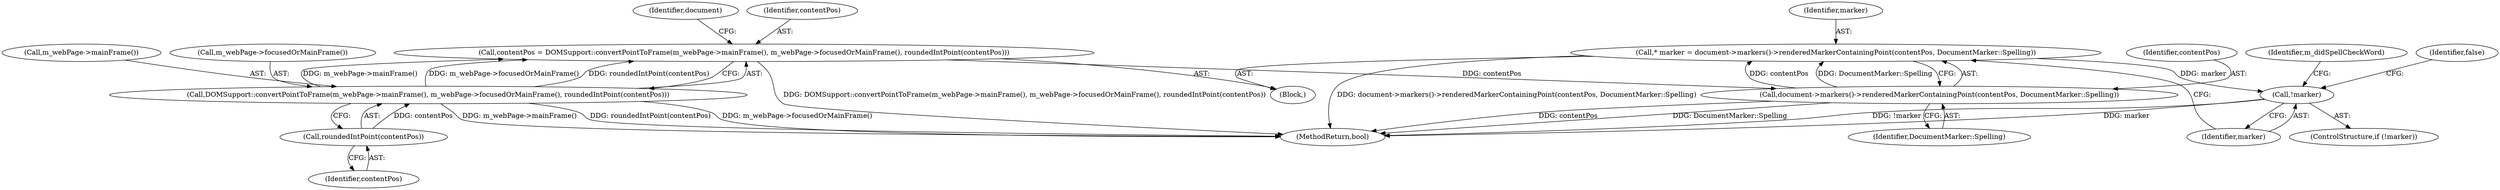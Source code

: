 digraph "0_Chrome_d345af9ed62ee5f431be327967f41c3cc3fe936a_4@pointer" {
"1000158" [label="(Call,* marker = document->markers()->renderedMarkerContainingPoint(contentPos, DocumentMarker::Spelling))"];
"1000160" [label="(Call,document->markers()->renderedMarkerContainingPoint(contentPos, DocumentMarker::Spelling))"];
"1000144" [label="(Call,contentPos = DOMSupport::convertPointToFrame(m_webPage->mainFrame(), m_webPage->focusedOrMainFrame(), roundedIntPoint(contentPos)))"];
"1000146" [label="(Call,DOMSupport::convertPointToFrame(m_webPage->mainFrame(), m_webPage->focusedOrMainFrame(), roundedIntPoint(contentPos)))"];
"1000149" [label="(Call,roundedIntPoint(contentPos))"];
"1000164" [label="(Call,!marker)"];
"1000104" [label="(Block,)"];
"1000204" [label="(MethodReturn,bool)"];
"1000145" [label="(Identifier,contentPos)"];
"1000149" [label="(Call,roundedIntPoint(contentPos))"];
"1000148" [label="(Call,m_webPage->focusedOrMainFrame())"];
"1000150" [label="(Identifier,contentPos)"];
"1000169" [label="(Identifier,m_didSpellCheckWord)"];
"1000164" [label="(Call,!marker)"];
"1000163" [label="(ControlStructure,if (!marker))"];
"1000159" [label="(Identifier,marker)"];
"1000153" [label="(Identifier,document)"];
"1000167" [label="(Identifier,false)"];
"1000160" [label="(Call,document->markers()->renderedMarkerContainingPoint(contentPos, DocumentMarker::Spelling))"];
"1000144" [label="(Call,contentPos = DOMSupport::convertPointToFrame(m_webPage->mainFrame(), m_webPage->focusedOrMainFrame(), roundedIntPoint(contentPos)))"];
"1000161" [label="(Identifier,contentPos)"];
"1000158" [label="(Call,* marker = document->markers()->renderedMarkerContainingPoint(contentPos, DocumentMarker::Spelling))"];
"1000147" [label="(Call,m_webPage->mainFrame())"];
"1000165" [label="(Identifier,marker)"];
"1000146" [label="(Call,DOMSupport::convertPointToFrame(m_webPage->mainFrame(), m_webPage->focusedOrMainFrame(), roundedIntPoint(contentPos)))"];
"1000162" [label="(Identifier,DocumentMarker::Spelling)"];
"1000158" -> "1000104"  [label="AST: "];
"1000158" -> "1000160"  [label="CFG: "];
"1000159" -> "1000158"  [label="AST: "];
"1000160" -> "1000158"  [label="AST: "];
"1000165" -> "1000158"  [label="CFG: "];
"1000158" -> "1000204"  [label="DDG: document->markers()->renderedMarkerContainingPoint(contentPos, DocumentMarker::Spelling)"];
"1000160" -> "1000158"  [label="DDG: contentPos"];
"1000160" -> "1000158"  [label="DDG: DocumentMarker::Spelling"];
"1000158" -> "1000164"  [label="DDG: marker"];
"1000160" -> "1000162"  [label="CFG: "];
"1000161" -> "1000160"  [label="AST: "];
"1000162" -> "1000160"  [label="AST: "];
"1000160" -> "1000204"  [label="DDG: DocumentMarker::Spelling"];
"1000160" -> "1000204"  [label="DDG: contentPos"];
"1000144" -> "1000160"  [label="DDG: contentPos"];
"1000144" -> "1000104"  [label="AST: "];
"1000144" -> "1000146"  [label="CFG: "];
"1000145" -> "1000144"  [label="AST: "];
"1000146" -> "1000144"  [label="AST: "];
"1000153" -> "1000144"  [label="CFG: "];
"1000144" -> "1000204"  [label="DDG: DOMSupport::convertPointToFrame(m_webPage->mainFrame(), m_webPage->focusedOrMainFrame(), roundedIntPoint(contentPos))"];
"1000146" -> "1000144"  [label="DDG: m_webPage->mainFrame()"];
"1000146" -> "1000144"  [label="DDG: m_webPage->focusedOrMainFrame()"];
"1000146" -> "1000144"  [label="DDG: roundedIntPoint(contentPos)"];
"1000146" -> "1000149"  [label="CFG: "];
"1000147" -> "1000146"  [label="AST: "];
"1000148" -> "1000146"  [label="AST: "];
"1000149" -> "1000146"  [label="AST: "];
"1000146" -> "1000204"  [label="DDG: roundedIntPoint(contentPos)"];
"1000146" -> "1000204"  [label="DDG: m_webPage->focusedOrMainFrame()"];
"1000146" -> "1000204"  [label="DDG: m_webPage->mainFrame()"];
"1000149" -> "1000146"  [label="DDG: contentPos"];
"1000149" -> "1000150"  [label="CFG: "];
"1000150" -> "1000149"  [label="AST: "];
"1000164" -> "1000163"  [label="AST: "];
"1000164" -> "1000165"  [label="CFG: "];
"1000165" -> "1000164"  [label="AST: "];
"1000167" -> "1000164"  [label="CFG: "];
"1000169" -> "1000164"  [label="CFG: "];
"1000164" -> "1000204"  [label="DDG: !marker"];
"1000164" -> "1000204"  [label="DDG: marker"];
}

